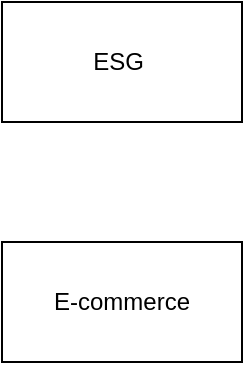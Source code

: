 <mxfile version="24.8.6">
  <diagram name="Page-1" id="tyaRXvUa6gi8JUB5NjWq">
    <mxGraphModel dx="1050" dy="522" grid="1" gridSize="10" guides="1" tooltips="1" connect="1" arrows="1" fold="1" page="1" pageScale="1" pageWidth="850" pageHeight="1100" math="0" shadow="0">
      <root>
        <mxCell id="0" />
        <mxCell id="1" parent="0" />
        <mxCell id="PcwpweNr6k4PlaAApr4I-1" value="ESG&amp;nbsp;" style="rounded=0;whiteSpace=wrap;html=1;" vertex="1" parent="1">
          <mxGeometry x="110" y="170" width="120" height="60" as="geometry" />
        </mxCell>
        <mxCell id="PcwpweNr6k4PlaAApr4I-2" value="E-commerce" style="rounded=0;whiteSpace=wrap;html=1;" vertex="1" parent="1">
          <mxGeometry x="110" y="290" width="120" height="60" as="geometry" />
        </mxCell>
      </root>
    </mxGraphModel>
  </diagram>
</mxfile>
